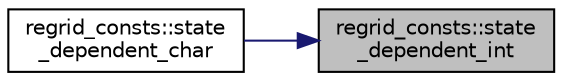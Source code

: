 digraph "regrid_consts::state_dependent_int"
{
 // INTERACTIVE_SVG=YES
 // LATEX_PDF_SIZE
  edge [fontname="Helvetica",fontsize="10",labelfontname="Helvetica",labelfontsize="10"];
  node [fontname="Helvetica",fontsize="10",shape=record];
  rankdir="RL";
  Node1 [label="regrid_consts::state\l_dependent_int",height=0.2,width=0.4,color="black", fillcolor="grey75", style="filled", fontcolor="black",tooltip="Returns true if the coordinate is dependent on the state density, returns false otherwise."];
  Node1 -> Node2 [dir="back",color="midnightblue",fontsize="10",style="solid",fontname="Helvetica"];
  Node2 [label="regrid_consts::state\l_dependent_char",height=0.2,width=0.4,color="black", fillcolor="white", style="filled",URL="$namespaceregrid__consts.html#ab231ec7fa57aa5630c057ecbf9fbb95d",tooltip="Returns true if the coordinate is dependent on the state density, returns false otherwise."];
}
